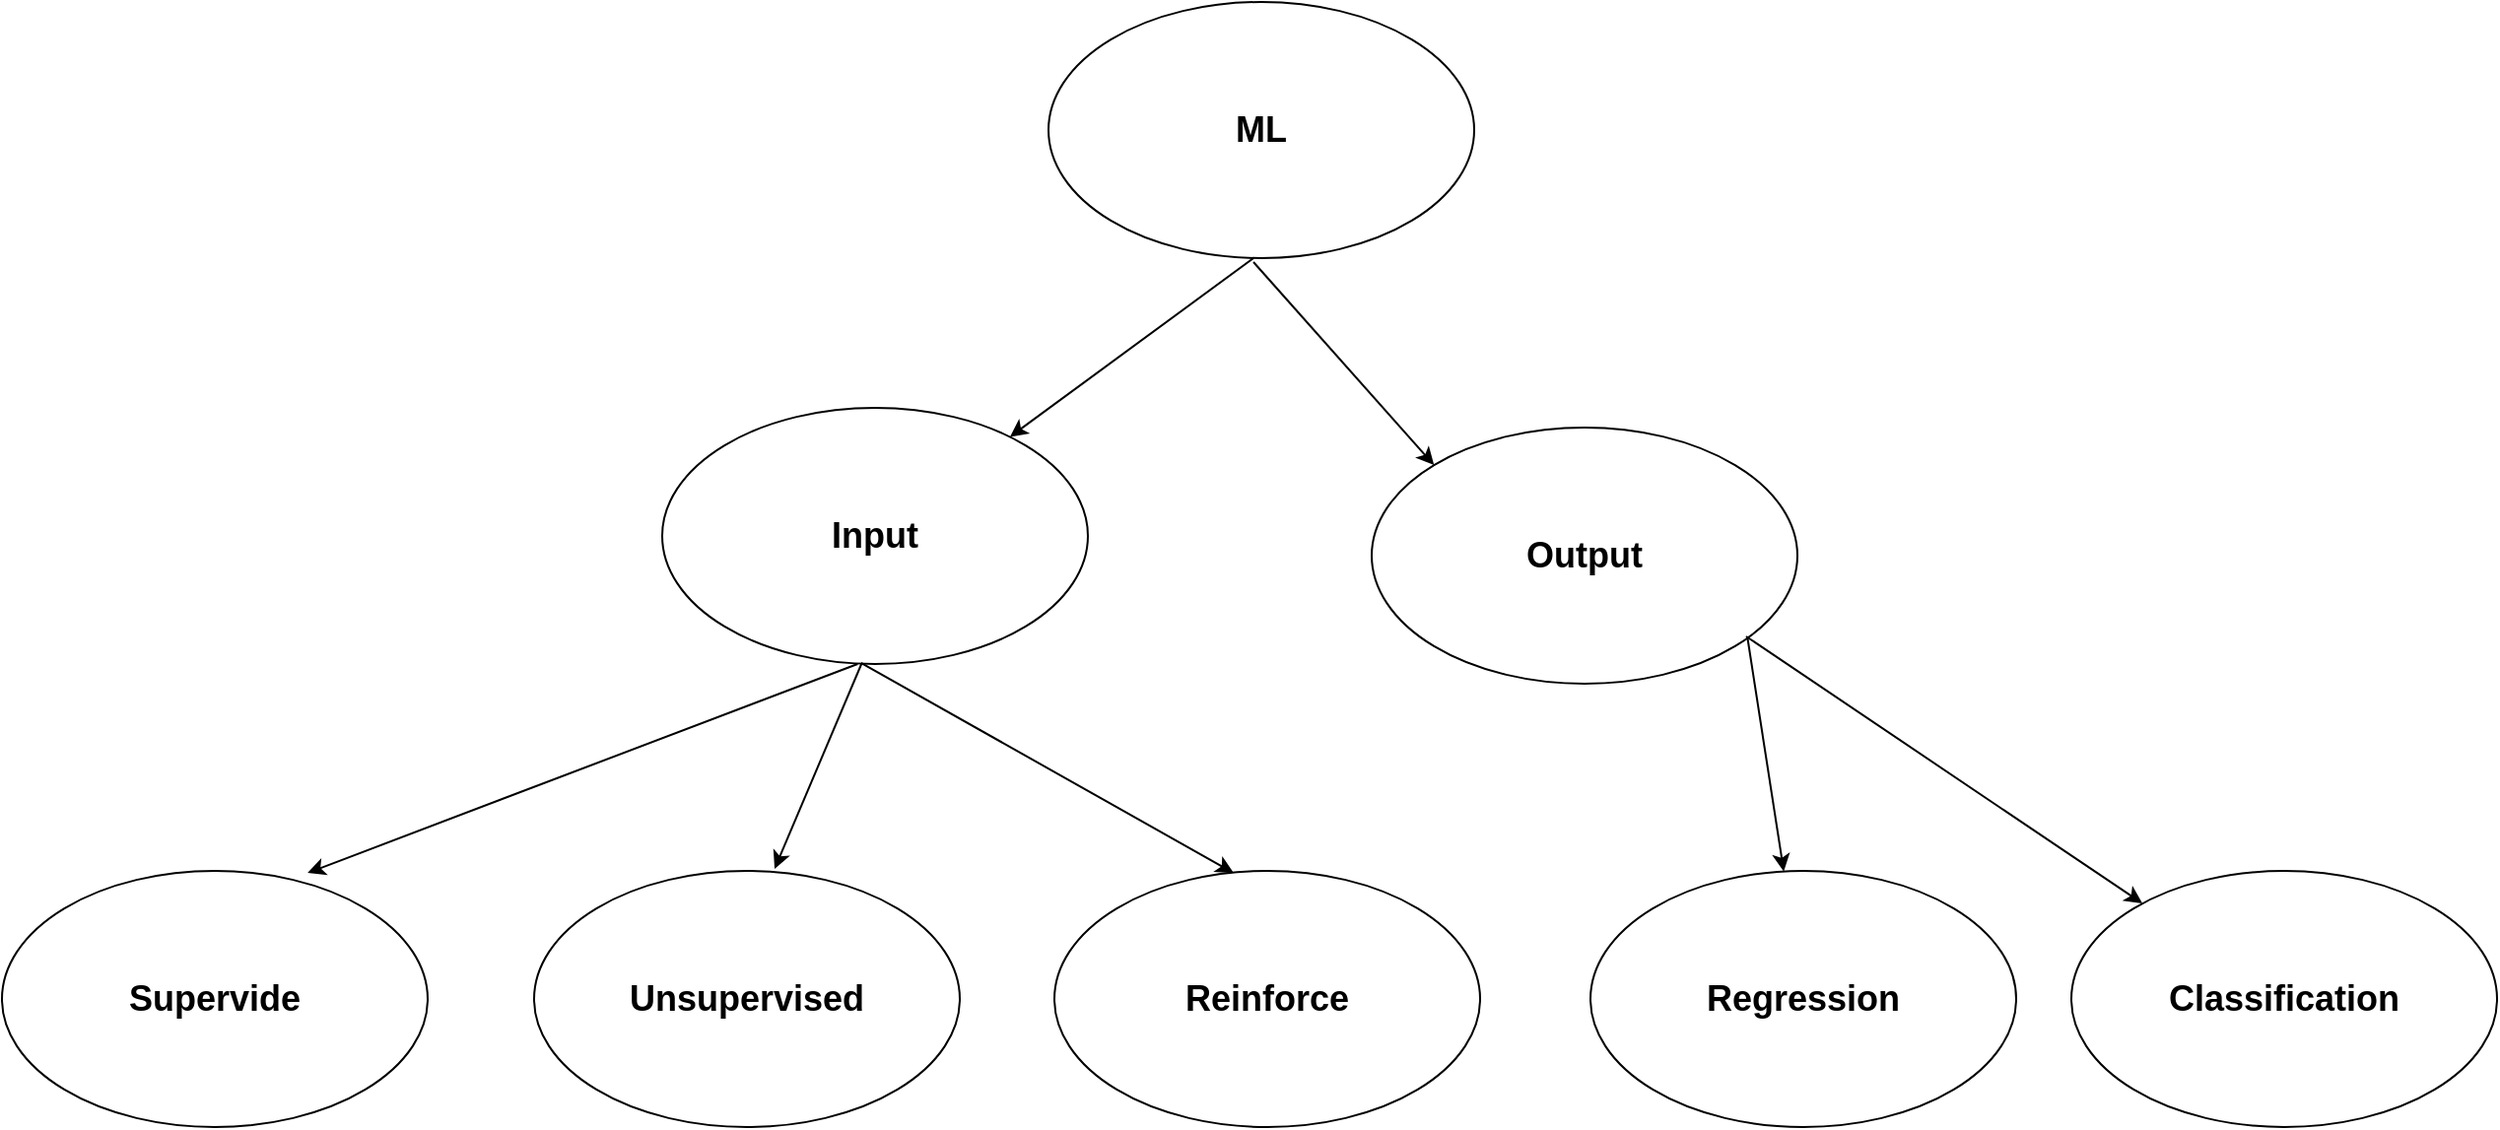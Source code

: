 <mxfile version="20.8.21" type="github">
  <diagram name="Seite-1" id="lF2rlmXKO6iBf-f4vKgf">
    <mxGraphModel dx="3217" dy="1473" grid="1" gridSize="10" guides="1" tooltips="1" connect="1" arrows="1" fold="1" page="1" pageScale="1" pageWidth="827" pageHeight="1169" math="0" shadow="0">
      <root>
        <mxCell id="0" />
        <mxCell id="1" parent="0" />
        <mxCell id="AzmMNP200xqUfIISIn_r-23" value="" style="group" vertex="1" connectable="0" parent="1">
          <mxGeometry x="-95" y="38" width="1266" height="571" as="geometry" />
        </mxCell>
        <mxCell id="AzmMNP200xqUfIISIn_r-7" value="&lt;b&gt;&lt;font style=&quot;font-size: 18px;&quot;&gt;ML&lt;/font&gt;&lt;/b&gt;" style="ellipse;whiteSpace=wrap;html=1;labelBackgroundColor=#FFFFFF;fillColor=#FFFFFF;" vertex="1" parent="AzmMNP200xqUfIISIn_r-23">
          <mxGeometry x="531" width="216" height="130" as="geometry" />
        </mxCell>
        <mxCell id="AzmMNP200xqUfIISIn_r-8" value="&lt;span style=&quot;font-size: 18px;&quot;&gt;&lt;b&gt;Input&lt;/b&gt;&lt;/span&gt;" style="ellipse;whiteSpace=wrap;html=1;labelBackgroundColor=#FFFFFF;fillColor=#FFFFFF;" vertex="1" parent="AzmMNP200xqUfIISIn_r-23">
          <mxGeometry x="335" y="206" width="216" height="130" as="geometry" />
        </mxCell>
        <mxCell id="AzmMNP200xqUfIISIn_r-9" value="&lt;b&gt;&lt;font style=&quot;font-size: 18px;&quot;&gt;Output&lt;/font&gt;&lt;/b&gt;" style="ellipse;whiteSpace=wrap;html=1;labelBackgroundColor=#FFFFFF;fillColor=#FFFFFF;" vertex="1" parent="AzmMNP200xqUfIISIn_r-23">
          <mxGeometry x="695" y="216" width="216" height="130" as="geometry" />
        </mxCell>
        <mxCell id="AzmMNP200xqUfIISIn_r-10" value="&lt;span style=&quot;font-size: 18px;&quot;&gt;&lt;b&gt;Supervide&lt;/b&gt;&lt;/span&gt;" style="ellipse;whiteSpace=wrap;html=1;labelBackgroundColor=#FFFFFF;fillColor=#FFFFFF;" vertex="1" parent="AzmMNP200xqUfIISIn_r-23">
          <mxGeometry y="441" width="216" height="130" as="geometry" />
        </mxCell>
        <mxCell id="AzmMNP200xqUfIISIn_r-11" value="&lt;span style=&quot;font-size: 18px;&quot;&gt;&lt;b&gt;Unsupervised&lt;/b&gt;&lt;/span&gt;" style="ellipse;whiteSpace=wrap;html=1;labelBackgroundColor=#FFFFFF;fillColor=#FFFFFF;" vertex="1" parent="AzmMNP200xqUfIISIn_r-23">
          <mxGeometry x="270" y="441" width="216" height="130" as="geometry" />
        </mxCell>
        <mxCell id="AzmMNP200xqUfIISIn_r-12" value="&lt;span style=&quot;font-size: 18px;&quot;&gt;&lt;b&gt;Reinforce&lt;/b&gt;&lt;/span&gt;" style="ellipse;whiteSpace=wrap;html=1;labelBackgroundColor=#FFFFFF;fillColor=#FFFFFF;" vertex="1" parent="AzmMNP200xqUfIISIn_r-23">
          <mxGeometry x="534" y="441" width="216" height="130" as="geometry" />
        </mxCell>
        <mxCell id="AzmMNP200xqUfIISIn_r-13" value="&lt;span style=&quot;font-size: 18px;&quot;&gt;&lt;b&gt;Regression&lt;/b&gt;&lt;/span&gt;" style="ellipse;whiteSpace=wrap;html=1;labelBackgroundColor=#FFFFFF;fillColor=#FFFFFF;" vertex="1" parent="AzmMNP200xqUfIISIn_r-23">
          <mxGeometry x="806" y="441" width="216" height="130" as="geometry" />
        </mxCell>
        <mxCell id="AzmMNP200xqUfIISIn_r-14" value="&lt;span style=&quot;font-size: 18px;&quot;&gt;&lt;b&gt;Classification&lt;/b&gt;&lt;/span&gt;" style="ellipse;whiteSpace=wrap;html=1;labelBackgroundColor=#FFFFFF;fillColor=#FFFFFF;" vertex="1" parent="AzmMNP200xqUfIISIn_r-23">
          <mxGeometry x="1050" y="441" width="216" height="130" as="geometry" />
        </mxCell>
        <mxCell id="AzmMNP200xqUfIISIn_r-16" value="" style="endArrow=classic;html=1;rounded=0;fontSize=18;" edge="1" parent="AzmMNP200xqUfIISIn_r-23" target="AzmMNP200xqUfIISIn_r-8">
          <mxGeometry width="50" height="50" relative="1" as="geometry">
            <mxPoint x="635.01" y="130" as="sourcePoint" />
            <mxPoint x="595.002" y="190.01" as="targetPoint" />
            <Array as="points" />
          </mxGeometry>
        </mxCell>
        <mxCell id="AzmMNP200xqUfIISIn_r-17" value="" style="endArrow=classic;html=1;rounded=0;fontSize=18;entryX=0;entryY=0;entryDx=0;entryDy=0;" edge="1" parent="AzmMNP200xqUfIISIn_r-23" target="AzmMNP200xqUfIISIn_r-9">
          <mxGeometry width="50" height="50" relative="1" as="geometry">
            <mxPoint x="635" y="132" as="sourcePoint" />
            <mxPoint x="521" y="231" as="targetPoint" />
            <Array as="points" />
          </mxGeometry>
        </mxCell>
        <mxCell id="AzmMNP200xqUfIISIn_r-18" value="" style="endArrow=classic;html=1;rounded=0;fontSize=18;entryX=0.718;entryY=0.008;entryDx=0;entryDy=0;entryPerimeter=0;exitX=0.459;exitY=1;exitDx=0;exitDy=0;exitPerimeter=0;" edge="1" parent="AzmMNP200xqUfIISIn_r-23" source="AzmMNP200xqUfIISIn_r-8" target="AzmMNP200xqUfIISIn_r-10">
          <mxGeometry width="50" height="50" relative="1" as="geometry">
            <mxPoint x="439.01" y="332" as="sourcePoint" />
            <mxPoint x="315" y="423" as="targetPoint" />
            <Array as="points" />
          </mxGeometry>
        </mxCell>
        <mxCell id="AzmMNP200xqUfIISIn_r-19" value="" style="endArrow=classic;html=1;rounded=0;fontSize=18;entryX=0.421;entryY=0.008;entryDx=0;entryDy=0;entryPerimeter=0;exitX=0.467;exitY=0.996;exitDx=0;exitDy=0;exitPerimeter=0;" edge="1" parent="AzmMNP200xqUfIISIn_r-23" source="AzmMNP200xqUfIISIn_r-8" target="AzmMNP200xqUfIISIn_r-12">
          <mxGeometry width="50" height="50" relative="1" as="geometry">
            <mxPoint x="439" y="334" as="sourcePoint" />
            <mxPoint x="531" y="437" as="targetPoint" />
            <Array as="points" />
          </mxGeometry>
        </mxCell>
        <mxCell id="AzmMNP200xqUfIISIn_r-20" value="" style="endArrow=classic;html=1;rounded=0;fontSize=18;entryX=0.565;entryY=-0.008;entryDx=0;entryDy=0;entryPerimeter=0;exitX=0.468;exitY=1;exitDx=0;exitDy=0;exitPerimeter=0;" edge="1" parent="AzmMNP200xqUfIISIn_r-23" source="AzmMNP200xqUfIISIn_r-8" target="AzmMNP200xqUfIISIn_r-11">
          <mxGeometry width="50" height="50" relative="1" as="geometry">
            <mxPoint x="435" y="332" as="sourcePoint" />
            <mxPoint x="635" y="452" as="targetPoint" />
            <Array as="points" />
          </mxGeometry>
        </mxCell>
        <mxCell id="AzmMNP200xqUfIISIn_r-21" value="" style="endArrow=classic;html=1;rounded=0;fontSize=18;" edge="1" parent="AzmMNP200xqUfIISIn_r-23" target="AzmMNP200xqUfIISIn_r-14">
          <mxGeometry width="50" height="50" relative="1" as="geometry">
            <mxPoint x="885" y="322" as="sourcePoint" />
            <mxPoint x="977" y="425" as="targetPoint" />
            <Array as="points" />
          </mxGeometry>
        </mxCell>
        <mxCell id="AzmMNP200xqUfIISIn_r-22" value="" style="endArrow=classic;html=1;rounded=0;fontSize=18;exitX=0.883;exitY=0.823;exitDx=0;exitDy=0;exitPerimeter=0;" edge="1" parent="AzmMNP200xqUfIISIn_r-23" source="AzmMNP200xqUfIISIn_r-9" target="AzmMNP200xqUfIISIn_r-13">
          <mxGeometry width="50" height="50" relative="1" as="geometry">
            <mxPoint x="855" y="336" as="sourcePoint" />
            <mxPoint x="1056" y="472" as="targetPoint" />
            <Array as="points" />
          </mxGeometry>
        </mxCell>
      </root>
    </mxGraphModel>
  </diagram>
</mxfile>
